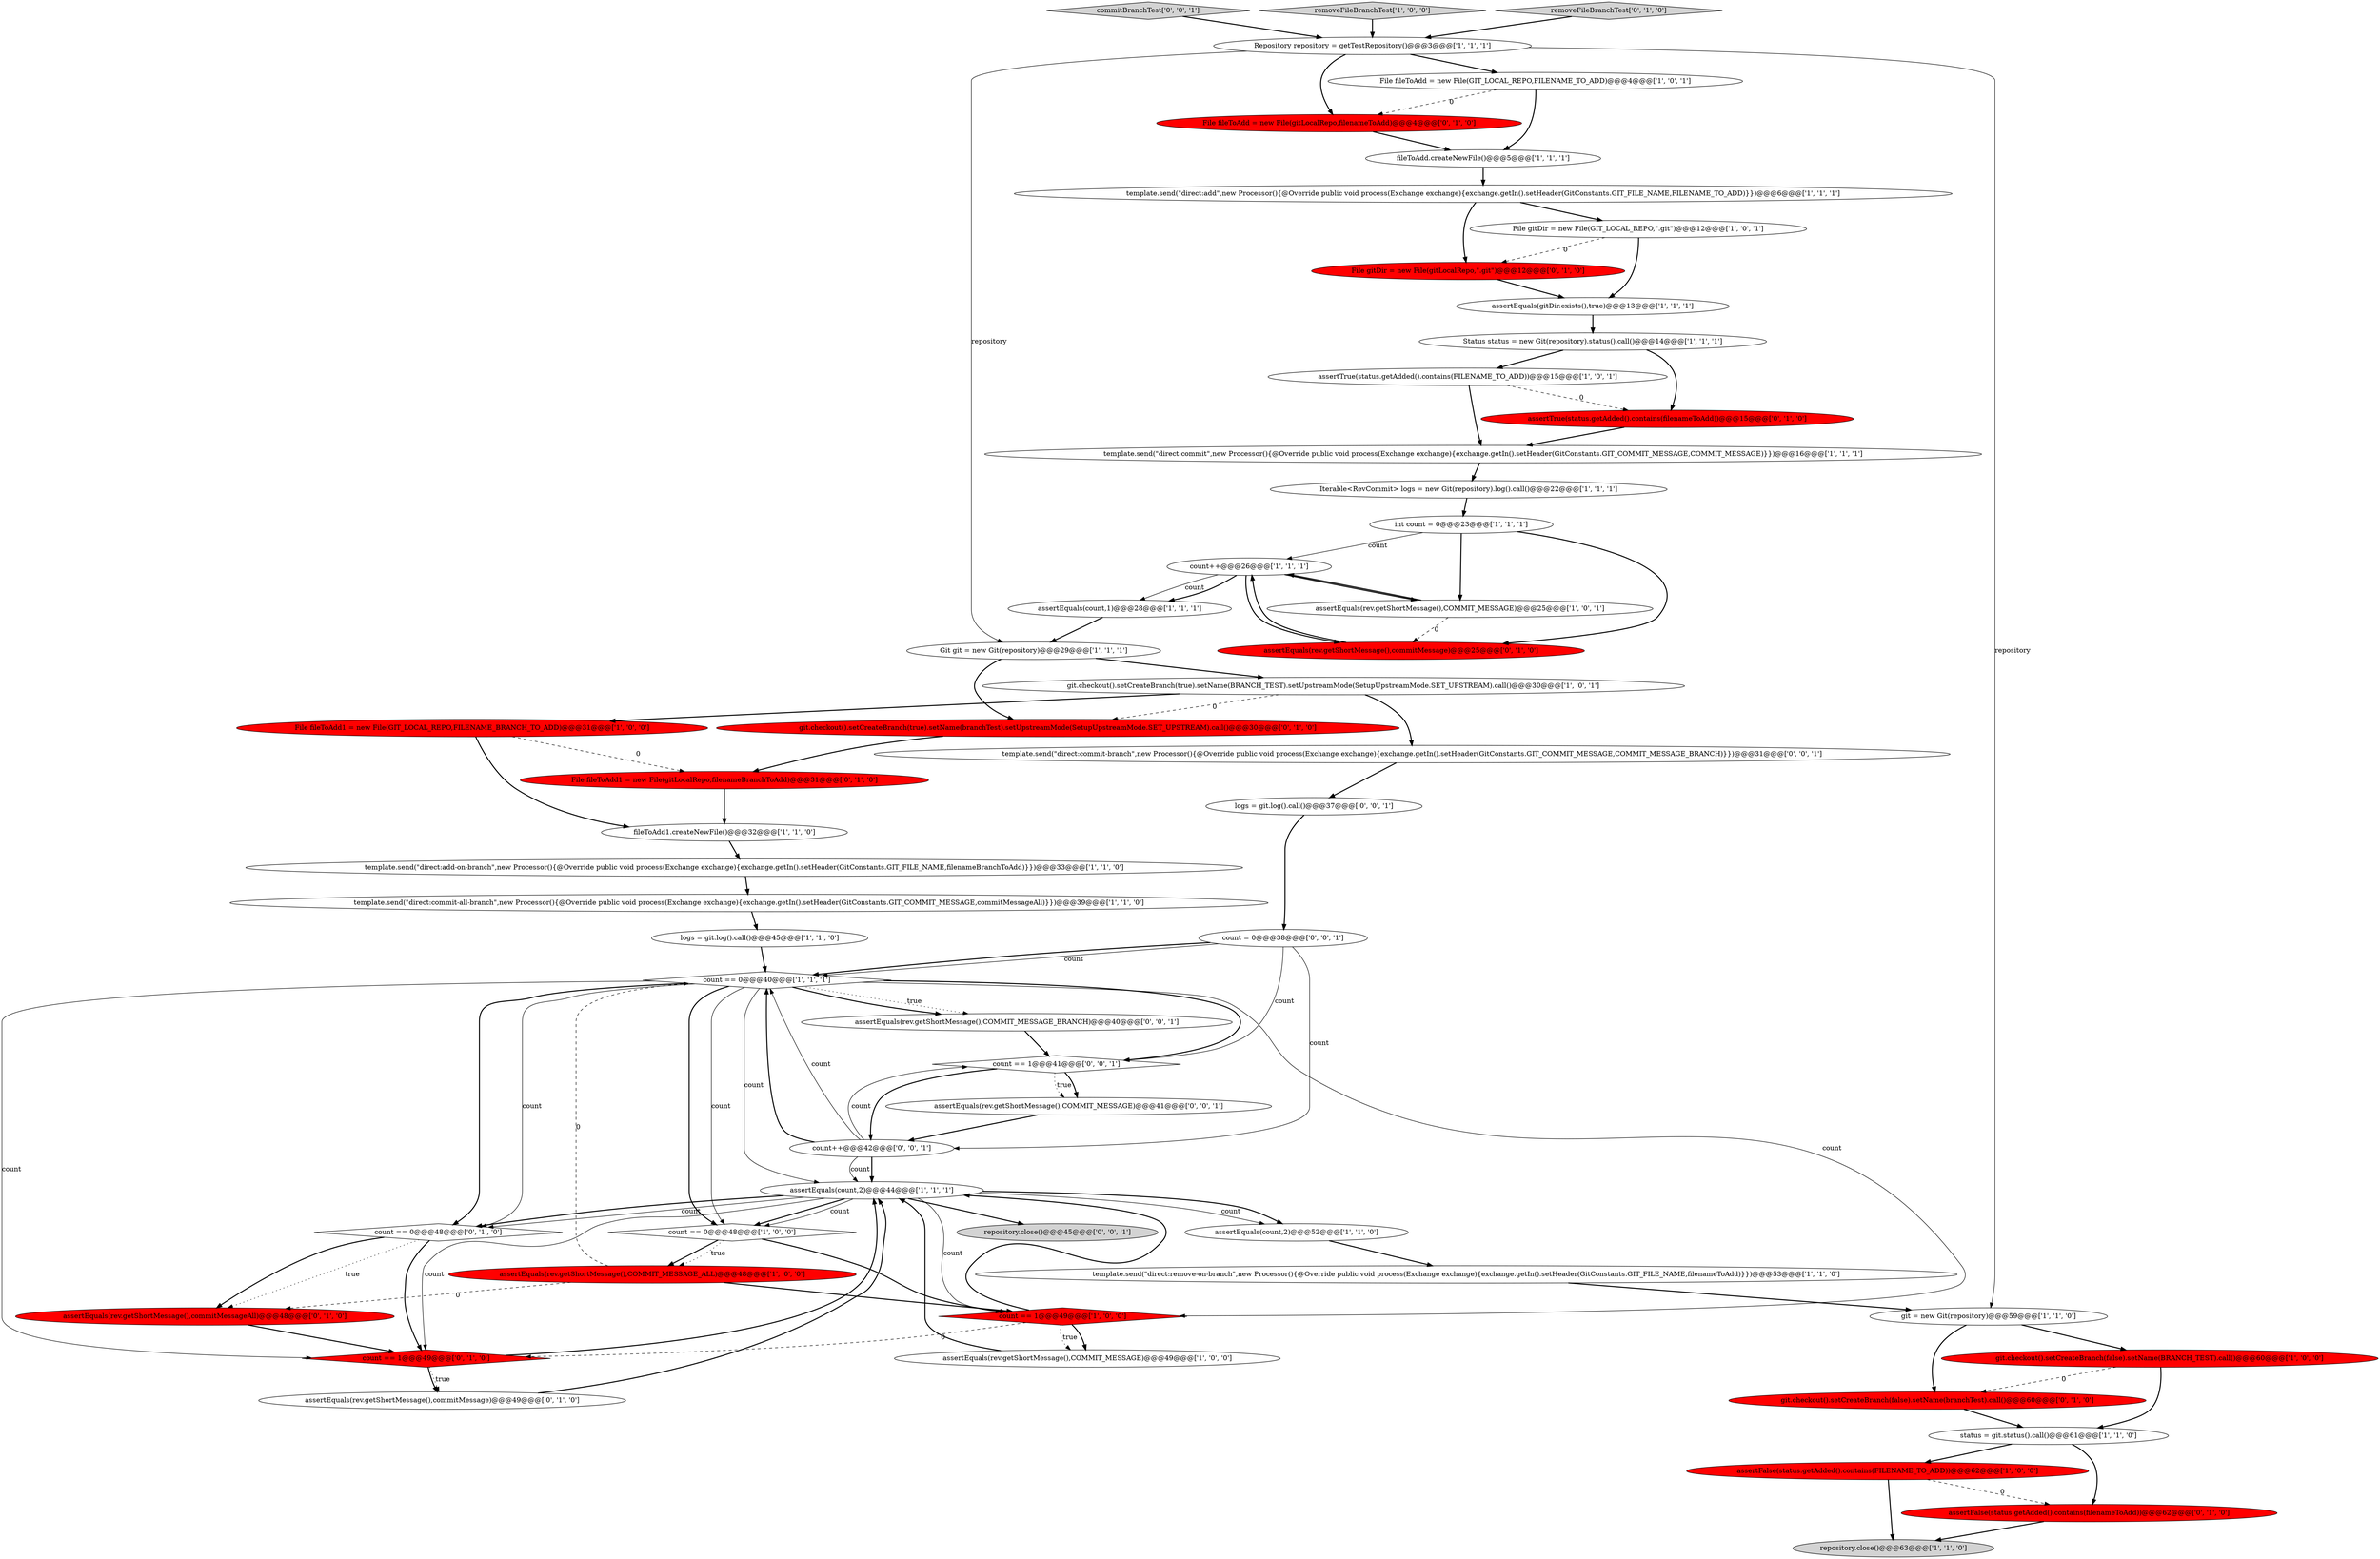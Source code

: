 digraph {
22 [style = filled, label = "fileToAdd.createNewFile()@@@5@@@['1', '1', '1']", fillcolor = white, shape = ellipse image = "AAA0AAABBB1BBB"];
45 [style = filled, label = "File fileToAdd1 = new File(gitLocalRepo,filenameBranchToAdd)@@@31@@@['0', '1', '0']", fillcolor = red, shape = ellipse image = "AAA1AAABBB2BBB"];
52 [style = filled, label = "count == 1@@@41@@@['0', '0', '1']", fillcolor = white, shape = diamond image = "AAA0AAABBB3BBB"];
31 [style = filled, label = "template.send(\"direct:commit-all-branch\",new Processor(){@Override public void process(Exchange exchange){exchange.getIn().setHeader(GitConstants.GIT_COMMIT_MESSAGE,commitMessageAll)}})@@@39@@@['1', '1', '0']", fillcolor = white, shape = ellipse image = "AAA0AAABBB1BBB"];
7 [style = filled, label = "assertEquals(count,1)@@@28@@@['1', '1', '1']", fillcolor = white, shape = ellipse image = "AAA0AAABBB1BBB"];
3 [style = filled, label = "assertEquals(gitDir.exists(),true)@@@13@@@['1', '1', '1']", fillcolor = white, shape = ellipse image = "AAA0AAABBB1BBB"];
1 [style = filled, label = "count++@@@26@@@['1', '1', '1']", fillcolor = white, shape = ellipse image = "AAA0AAABBB1BBB"];
53 [style = filled, label = "logs = git.log().call()@@@37@@@['0', '0', '1']", fillcolor = white, shape = ellipse image = "AAA0AAABBB3BBB"];
25 [style = filled, label = "assertFalse(status.getAdded().contains(FILENAME_TO_ADD))@@@62@@@['1', '0', '0']", fillcolor = red, shape = ellipse image = "AAA1AAABBB1BBB"];
9 [style = filled, label = "Git git = new Git(repository)@@@29@@@['1', '1', '1']", fillcolor = white, shape = ellipse image = "AAA0AAABBB1BBB"];
4 [style = filled, label = "status = git.status().call()@@@61@@@['1', '1', '0']", fillcolor = white, shape = ellipse image = "AAA0AAABBB1BBB"];
11 [style = filled, label = "assertEquals(rev.getShortMessage(),COMMIT_MESSAGE)@@@49@@@['1', '0', '0']", fillcolor = white, shape = ellipse image = "AAA0AAABBB1BBB"];
47 [style = filled, label = "count == 1@@@49@@@['0', '1', '0']", fillcolor = red, shape = diamond image = "AAA1AAABBB2BBB"];
35 [style = filled, label = "File fileToAdd = new File(gitLocalRepo,filenameToAdd)@@@4@@@['0', '1', '0']", fillcolor = red, shape = ellipse image = "AAA1AAABBB2BBB"];
39 [style = filled, label = "assertEquals(rev.getShortMessage(),commitMessage)@@@49@@@['0', '1', '0']", fillcolor = white, shape = ellipse image = "AAA0AAABBB2BBB"];
17 [style = filled, label = "template.send(\"direct:add-on-branch\",new Processor(){@Override public void process(Exchange exchange){exchange.getIn().setHeader(GitConstants.GIT_FILE_NAME,filenameBranchToAdd)}})@@@33@@@['1', '1', '0']", fillcolor = white, shape = ellipse image = "AAA0AAABBB1BBB"];
15 [style = filled, label = "template.send(\"direct:remove-on-branch\",new Processor(){@Override public void process(Exchange exchange){exchange.getIn().setHeader(GitConstants.GIT_FILE_NAME,filenameToAdd)}})@@@53@@@['1', '1', '0']", fillcolor = white, shape = ellipse image = "AAA0AAABBB1BBB"];
56 [style = filled, label = "assertEquals(rev.getShortMessage(),COMMIT_MESSAGE)@@@41@@@['0', '0', '1']", fillcolor = white, shape = ellipse image = "AAA0AAABBB3BBB"];
10 [style = filled, label = "int count = 0@@@23@@@['1', '1', '1']", fillcolor = white, shape = ellipse image = "AAA0AAABBB1BBB"];
5 [style = filled, label = "count == 0@@@40@@@['1', '1', '1']", fillcolor = white, shape = diamond image = "AAA0AAABBB1BBB"];
23 [style = filled, label = "Repository repository = getTestRepository()@@@3@@@['1', '1', '1']", fillcolor = white, shape = ellipse image = "AAA0AAABBB1BBB"];
21 [style = filled, label = "assertEquals(count,2)@@@52@@@['1', '1', '0']", fillcolor = white, shape = ellipse image = "AAA0AAABBB1BBB"];
48 [style = filled, label = "assertEquals(rev.getShortMessage(),COMMIT_MESSAGE_BRANCH)@@@40@@@['0', '0', '1']", fillcolor = white, shape = ellipse image = "AAA0AAABBB3BBB"];
36 [style = filled, label = "git.checkout().setCreateBranch(true).setName(branchTest).setUpstreamMode(SetupUpstreamMode.SET_UPSTREAM).call()@@@30@@@['0', '1', '0']", fillcolor = red, shape = ellipse image = "AAA1AAABBB2BBB"];
28 [style = filled, label = "repository.close()@@@63@@@['1', '1', '0']", fillcolor = lightgray, shape = ellipse image = "AAA0AAABBB1BBB"];
40 [style = filled, label = "assertFalse(status.getAdded().contains(filenameToAdd))@@@62@@@['0', '1', '0']", fillcolor = red, shape = ellipse image = "AAA1AAABBB2BBB"];
33 [style = filled, label = "assertEquals(count,2)@@@44@@@['1', '1', '1']", fillcolor = white, shape = ellipse image = "AAA0AAABBB1BBB"];
27 [style = filled, label = "git.checkout().setCreateBranch(true).setName(BRANCH_TEST).setUpstreamMode(SetupUpstreamMode.SET_UPSTREAM).call()@@@30@@@['1', '0', '1']", fillcolor = white, shape = ellipse image = "AAA0AAABBB1BBB"];
50 [style = filled, label = "commitBranchTest['0', '0', '1']", fillcolor = lightgray, shape = diamond image = "AAA0AAABBB3BBB"];
18 [style = filled, label = "git.checkout().setCreateBranch(false).setName(BRANCH_TEST).call()@@@60@@@['1', '0', '0']", fillcolor = red, shape = ellipse image = "AAA1AAABBB1BBB"];
16 [style = filled, label = "template.send(\"direct:commit\",new Processor(){@Override public void process(Exchange exchange){exchange.getIn().setHeader(GitConstants.GIT_COMMIT_MESSAGE,COMMIT_MESSAGE)}})@@@16@@@['1', '1', '1']", fillcolor = white, shape = ellipse image = "AAA0AAABBB1BBB"];
29 [style = filled, label = "logs = git.log().call()@@@45@@@['1', '1', '0']", fillcolor = white, shape = ellipse image = "AAA0AAABBB1BBB"];
49 [style = filled, label = "template.send(\"direct:commit-branch\",new Processor(){@Override public void process(Exchange exchange){exchange.getIn().setHeader(GitConstants.GIT_COMMIT_MESSAGE,COMMIT_MESSAGE_BRANCH)}})@@@31@@@['0', '0', '1']", fillcolor = white, shape = ellipse image = "AAA0AAABBB3BBB"];
24 [style = filled, label = "assertEquals(rev.getShortMessage(),COMMIT_MESSAGE_ALL)@@@48@@@['1', '0', '0']", fillcolor = red, shape = ellipse image = "AAA1AAABBB1BBB"];
34 [style = filled, label = "File fileToAdd = new File(GIT_LOCAL_REPO,FILENAME_TO_ADD)@@@4@@@['1', '0', '1']", fillcolor = white, shape = ellipse image = "AAA0AAABBB1BBB"];
51 [style = filled, label = "count = 0@@@38@@@['0', '0', '1']", fillcolor = white, shape = ellipse image = "AAA0AAABBB3BBB"];
32 [style = filled, label = "File fileToAdd1 = new File(GIT_LOCAL_REPO,FILENAME_BRANCH_TO_ADD)@@@31@@@['1', '0', '0']", fillcolor = red, shape = ellipse image = "AAA1AAABBB1BBB"];
19 [style = filled, label = "count == 1@@@49@@@['1', '0', '0']", fillcolor = red, shape = diamond image = "AAA1AAABBB1BBB"];
54 [style = filled, label = "count++@@@42@@@['0', '0', '1']", fillcolor = white, shape = ellipse image = "AAA0AAABBB3BBB"];
6 [style = filled, label = "assertTrue(status.getAdded().contains(FILENAME_TO_ADD))@@@15@@@['1', '0', '1']", fillcolor = white, shape = ellipse image = "AAA0AAABBB1BBB"];
41 [style = filled, label = "git.checkout().setCreateBranch(false).setName(branchTest).call()@@@60@@@['0', '1', '0']", fillcolor = red, shape = ellipse image = "AAA1AAABBB2BBB"];
30 [style = filled, label = "removeFileBranchTest['1', '0', '0']", fillcolor = lightgray, shape = diamond image = "AAA0AAABBB1BBB"];
12 [style = filled, label = "assertEquals(rev.getShortMessage(),COMMIT_MESSAGE)@@@25@@@['1', '0', '1']", fillcolor = white, shape = ellipse image = "AAA0AAABBB1BBB"];
8 [style = filled, label = "count == 0@@@48@@@['1', '0', '0']", fillcolor = white, shape = diamond image = "AAA0AAABBB1BBB"];
38 [style = filled, label = "assertTrue(status.getAdded().contains(filenameToAdd))@@@15@@@['0', '1', '0']", fillcolor = red, shape = ellipse image = "AAA1AAABBB2BBB"];
14 [style = filled, label = "fileToAdd1.createNewFile()@@@32@@@['1', '1', '0']", fillcolor = white, shape = ellipse image = "AAA0AAABBB1BBB"];
37 [style = filled, label = "removeFileBranchTest['0', '1', '0']", fillcolor = lightgray, shape = diamond image = "AAA0AAABBB2BBB"];
0 [style = filled, label = "template.send(\"direct:add\",new Processor(){@Override public void process(Exchange exchange){exchange.getIn().setHeader(GitConstants.GIT_FILE_NAME,FILENAME_TO_ADD)}})@@@6@@@['1', '1', '1']", fillcolor = white, shape = ellipse image = "AAA0AAABBB1BBB"];
46 [style = filled, label = "File gitDir = new File(gitLocalRepo,\".git\")@@@12@@@['0', '1', '0']", fillcolor = red, shape = ellipse image = "AAA1AAABBB2BBB"];
44 [style = filled, label = "assertEquals(rev.getShortMessage(),commitMessageAll)@@@48@@@['0', '1', '0']", fillcolor = red, shape = ellipse image = "AAA1AAABBB2BBB"];
13 [style = filled, label = "Iterable<RevCommit> logs = new Git(repository).log().call()@@@22@@@['1', '1', '1']", fillcolor = white, shape = ellipse image = "AAA0AAABBB1BBB"];
26 [style = filled, label = "Status status = new Git(repository).status().call()@@@14@@@['1', '1', '1']", fillcolor = white, shape = ellipse image = "AAA0AAABBB1BBB"];
20 [style = filled, label = "git = new Git(repository)@@@59@@@['1', '1', '0']", fillcolor = white, shape = ellipse image = "AAA0AAABBB1BBB"];
42 [style = filled, label = "assertEquals(rev.getShortMessage(),commitMessage)@@@25@@@['0', '1', '0']", fillcolor = red, shape = ellipse image = "AAA1AAABBB2BBB"];
43 [style = filled, label = "count == 0@@@48@@@['0', '1', '0']", fillcolor = white, shape = diamond image = "AAA0AAABBB2BBB"];
2 [style = filled, label = "File gitDir = new File(GIT_LOCAL_REPO,\".git\")@@@12@@@['1', '0', '1']", fillcolor = white, shape = ellipse image = "AAA0AAABBB1BBB"];
55 [style = filled, label = "repository.close()@@@45@@@['0', '0', '1']", fillcolor = lightgray, shape = ellipse image = "AAA0AAABBB3BBB"];
33->19 [style = solid, label="count"];
51->5 [style = bold, label=""];
27->32 [style = bold, label=""];
29->5 [style = bold, label=""];
5->33 [style = solid, label="count"];
4->25 [style = bold, label=""];
33->43 [style = solid, label="count"];
0->46 [style = bold, label=""];
21->15 [style = bold, label=""];
5->8 [style = solid, label="count"];
24->5 [style = dashed, label="0"];
33->21 [style = solid, label="count"];
14->17 [style = bold, label=""];
19->11 [style = bold, label=""];
2->46 [style = dashed, label="0"];
6->38 [style = dashed, label="0"];
19->47 [style = dashed, label="0"];
47->33 [style = bold, label=""];
27->49 [style = bold, label=""];
5->48 [style = dotted, label="true"];
56->54 [style = bold, label=""];
1->7 [style = solid, label="count"];
7->9 [style = bold, label=""];
10->1 [style = solid, label="count"];
48->52 [style = bold, label=""];
22->0 [style = bold, label=""];
10->12 [style = bold, label=""];
19->11 [style = dotted, label="true"];
15->20 [style = bold, label=""];
51->54 [style = solid, label="count"];
54->33 [style = bold, label=""];
1->12 [style = bold, label=""];
11->33 [style = bold, label=""];
42->1 [style = bold, label=""];
51->5 [style = solid, label="count"];
54->5 [style = bold, label=""];
43->44 [style = bold, label=""];
44->47 [style = bold, label=""];
25->28 [style = bold, label=""];
24->19 [style = bold, label=""];
50->23 [style = bold, label=""];
23->20 [style = solid, label="repository"];
41->4 [style = bold, label=""];
25->40 [style = dashed, label="0"];
31->29 [style = bold, label=""];
1->42 [style = bold, label=""];
47->39 [style = bold, label=""];
26->6 [style = bold, label=""];
5->43 [style = solid, label="count"];
12->1 [style = bold, label=""];
23->35 [style = bold, label=""];
20->18 [style = bold, label=""];
45->14 [style = bold, label=""];
20->41 [style = bold, label=""];
43->47 [style = bold, label=""];
18->4 [style = bold, label=""];
5->52 [style = bold, label=""];
33->8 [style = bold, label=""];
52->54 [style = bold, label=""];
8->24 [style = bold, label=""];
19->33 [style = bold, label=""];
13->10 [style = bold, label=""];
16->13 [style = bold, label=""];
54->52 [style = solid, label="count"];
2->3 [style = bold, label=""];
33->55 [style = bold, label=""];
38->16 [style = bold, label=""];
3->26 [style = bold, label=""];
32->14 [style = bold, label=""];
51->52 [style = solid, label="count"];
52->56 [style = dotted, label="true"];
24->44 [style = dashed, label="0"];
27->36 [style = dashed, label="0"];
1->7 [style = bold, label=""];
8->24 [style = dotted, label="true"];
39->33 [style = bold, label=""];
9->27 [style = bold, label=""];
32->45 [style = dashed, label="0"];
43->44 [style = dotted, label="true"];
12->42 [style = dashed, label="0"];
47->39 [style = dotted, label="true"];
33->43 [style = bold, label=""];
54->5 [style = solid, label="count"];
23->9 [style = solid, label="repository"];
46->3 [style = bold, label=""];
33->47 [style = solid, label="count"];
9->36 [style = bold, label=""];
4->40 [style = bold, label=""];
5->8 [style = bold, label=""];
33->8 [style = solid, label="count"];
53->51 [style = bold, label=""];
8->19 [style = bold, label=""];
35->22 [style = bold, label=""];
17->31 [style = bold, label=""];
18->41 [style = dashed, label="0"];
0->2 [style = bold, label=""];
30->23 [style = bold, label=""];
52->56 [style = bold, label=""];
40->28 [style = bold, label=""];
37->23 [style = bold, label=""];
5->19 [style = solid, label="count"];
34->22 [style = bold, label=""];
5->43 [style = bold, label=""];
49->53 [style = bold, label=""];
26->38 [style = bold, label=""];
54->33 [style = solid, label="count"];
10->42 [style = bold, label=""];
6->16 [style = bold, label=""];
34->35 [style = dashed, label="0"];
5->47 [style = solid, label="count"];
5->48 [style = bold, label=""];
23->34 [style = bold, label=""];
36->45 [style = bold, label=""];
33->21 [style = bold, label=""];
}
